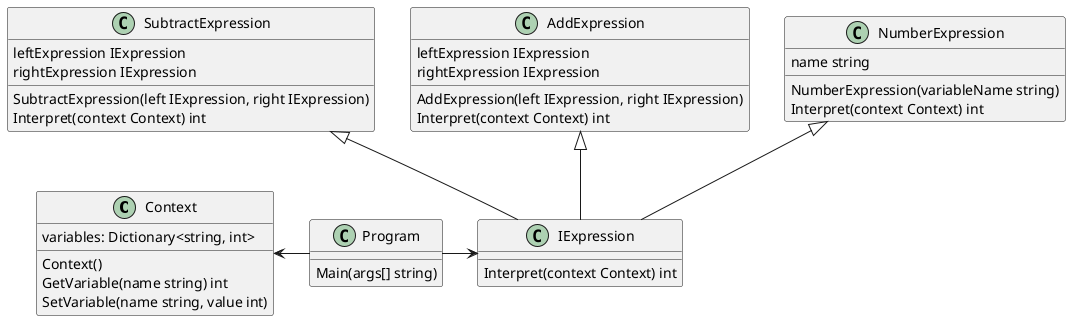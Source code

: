 @startuml Class Diagram

class "Context" as C {
    variables: Dictionary<string, int>
    
    Context()
    GetVariable(name string) int
    SetVariable(name string, value int)
}

class "IExpression" as I  {
    Interpret(context Context) int
}

class "NumberExpression" as N {
    name string
    
    NumberExpression(variableName string)
    Interpret(context Context) int
}

class "AddExpression" as Add {
    leftExpression IExpression
    rightExpression IExpression
    
    AddExpression(left IExpression, right IExpression)
    Interpret(context Context) int
}

class "SubtractExpression" as Sub {
    leftExpression IExpression
    rightExpression IExpression
    
    SubtractExpression(left IExpression, right IExpression)
    Interpret(context Context) int
}

class "Program" as P {
 
    Main(args[] string)
}


P -left-> C
P -> I
I -up-|> N
I -up-|> Add
I -up-|> Sub


@enduml